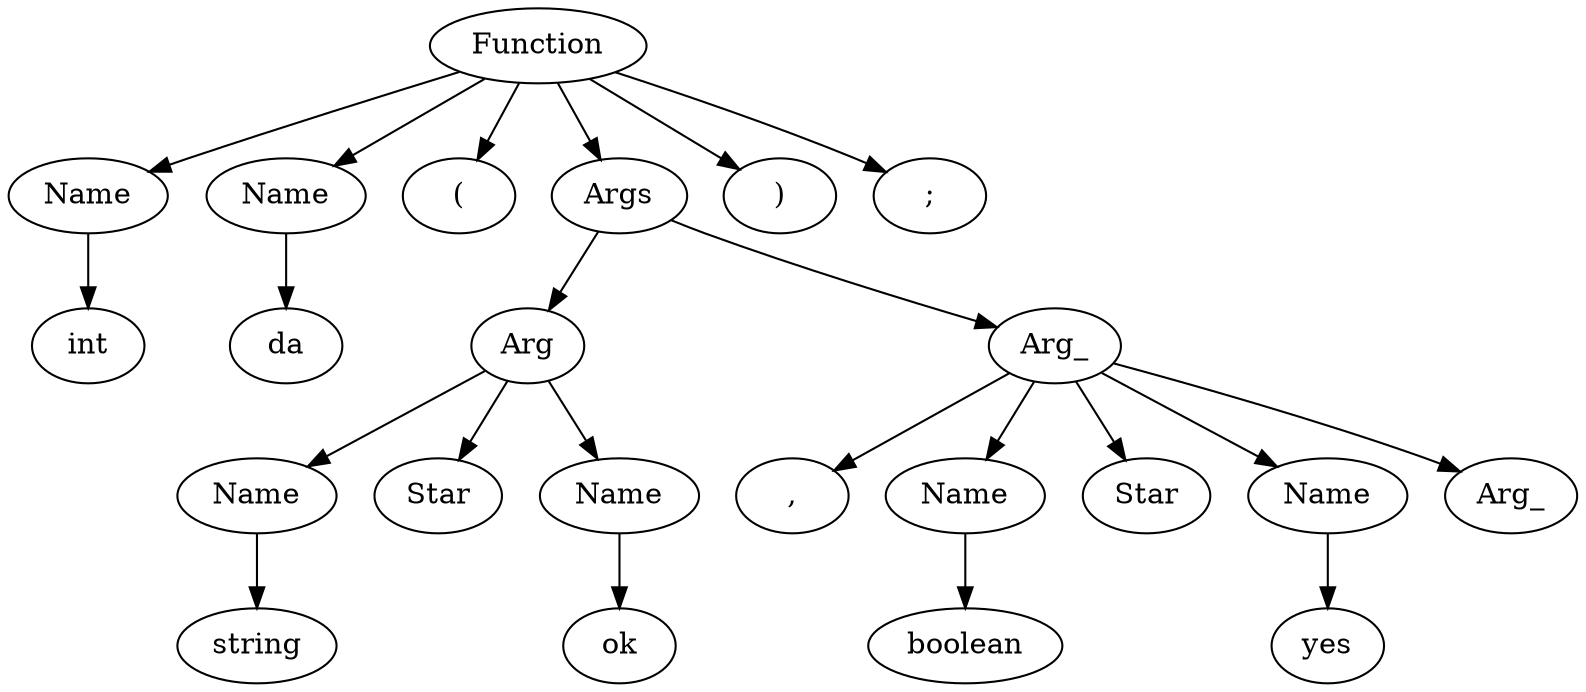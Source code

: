 digraph tree {
node [label = "Function"]; "Function47";
node [label = "Name"]; "Name26";
node [label = "int"]; "int25";
"Name26"->"int25"
"Function47"->"Name26"
node [label = "Name"]; "Name28";
node [label = "da"]; "da27";
"Name28"->"da27"
"Function47"->"Name28"
node [label = "("]; "(29";
"Function47"->"(29"
node [label = "Args"]; "Args44";
node [label = "Arg"]; "Arg35";
node [label = "Name"]; "Name31";
node [label = "string"]; "string30";
"Name31"->"string30"
"Arg35"->"Name31"
node [label = "Star"]; "Star32";
"Arg35"->"Star32"
node [label = "Name"]; "Name34";
node [label = "ok"]; "ok33";
"Name34"->"ok33"
"Arg35"->"Name34"
"Args44"->"Arg35"
node [label = "Arg_"]; "Arg_43";
node [label = ","]; ",36";
"Arg_43"->",36"
node [label = "Name"]; "Name38";
node [label = "boolean"]; "boolean37";
"Name38"->"boolean37"
"Arg_43"->"Name38"
node [label = "Star"]; "Star39";
"Arg_43"->"Star39"
node [label = "Name"]; "Name41";
node [label = "yes"]; "yes40";
"Name41"->"yes40"
"Arg_43"->"Name41"
node [label = "Arg_"]; "Arg_42";
"Arg_43"->"Arg_42"
"Args44"->"Arg_43"
"Function47"->"Args44"
node [label = ")"]; ")45";
"Function47"->")45"
node [label = ";"]; ";46";
"Function47"->";46"
}